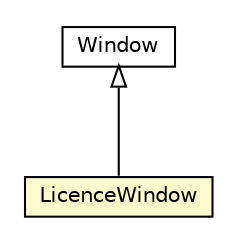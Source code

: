 #!/usr/local/bin/dot
#
# Class diagram 
# Generated by UMLGraph version R5_6-24-gf6e263 (http://www.umlgraph.org/)
#

digraph G {
	edge [fontname="Helvetica",fontsize=10,labelfontname="Helvetica",labelfontsize=10];
	node [fontname="Helvetica",fontsize=10,shape=plaintext];
	nodesep=0.25;
	ranksep=0.5;
	// org.universAAL.ucc.windows.LicenceWindow
	c5210384 [label=<<table title="org.universAAL.ucc.windows.LicenceWindow" border="0" cellborder="1" cellspacing="0" cellpadding="2" port="p" bgcolor="lemonChiffon" href="./LicenceWindow.html">
		<tr><td><table border="0" cellspacing="0" cellpadding="1">
<tr><td align="center" balign="center"> LicenceWindow </td></tr>
		</table></td></tr>
		</table>>, URL="./LicenceWindow.html", fontname="Helvetica", fontcolor="black", fontsize=10.0];
	//org.universAAL.ucc.windows.LicenceWindow extends com.vaadin.ui.Window
	c5210421:p -> c5210384:p [dir=back,arrowtail=empty];
	// com.vaadin.ui.Window
	c5210421 [label=<<table title="com.vaadin.ui.Window" border="0" cellborder="1" cellspacing="0" cellpadding="2" port="p" href="http://java.sun.com/j2se/1.4.2/docs/api/com/vaadin/ui/Window.html">
		<tr><td><table border="0" cellspacing="0" cellpadding="1">
<tr><td align="center" balign="center"> Window </td></tr>
		</table></td></tr>
		</table>>, URL="http://java.sun.com/j2se/1.4.2/docs/api/com/vaadin/ui/Window.html", fontname="Helvetica", fontcolor="black", fontsize=10.0];
}

